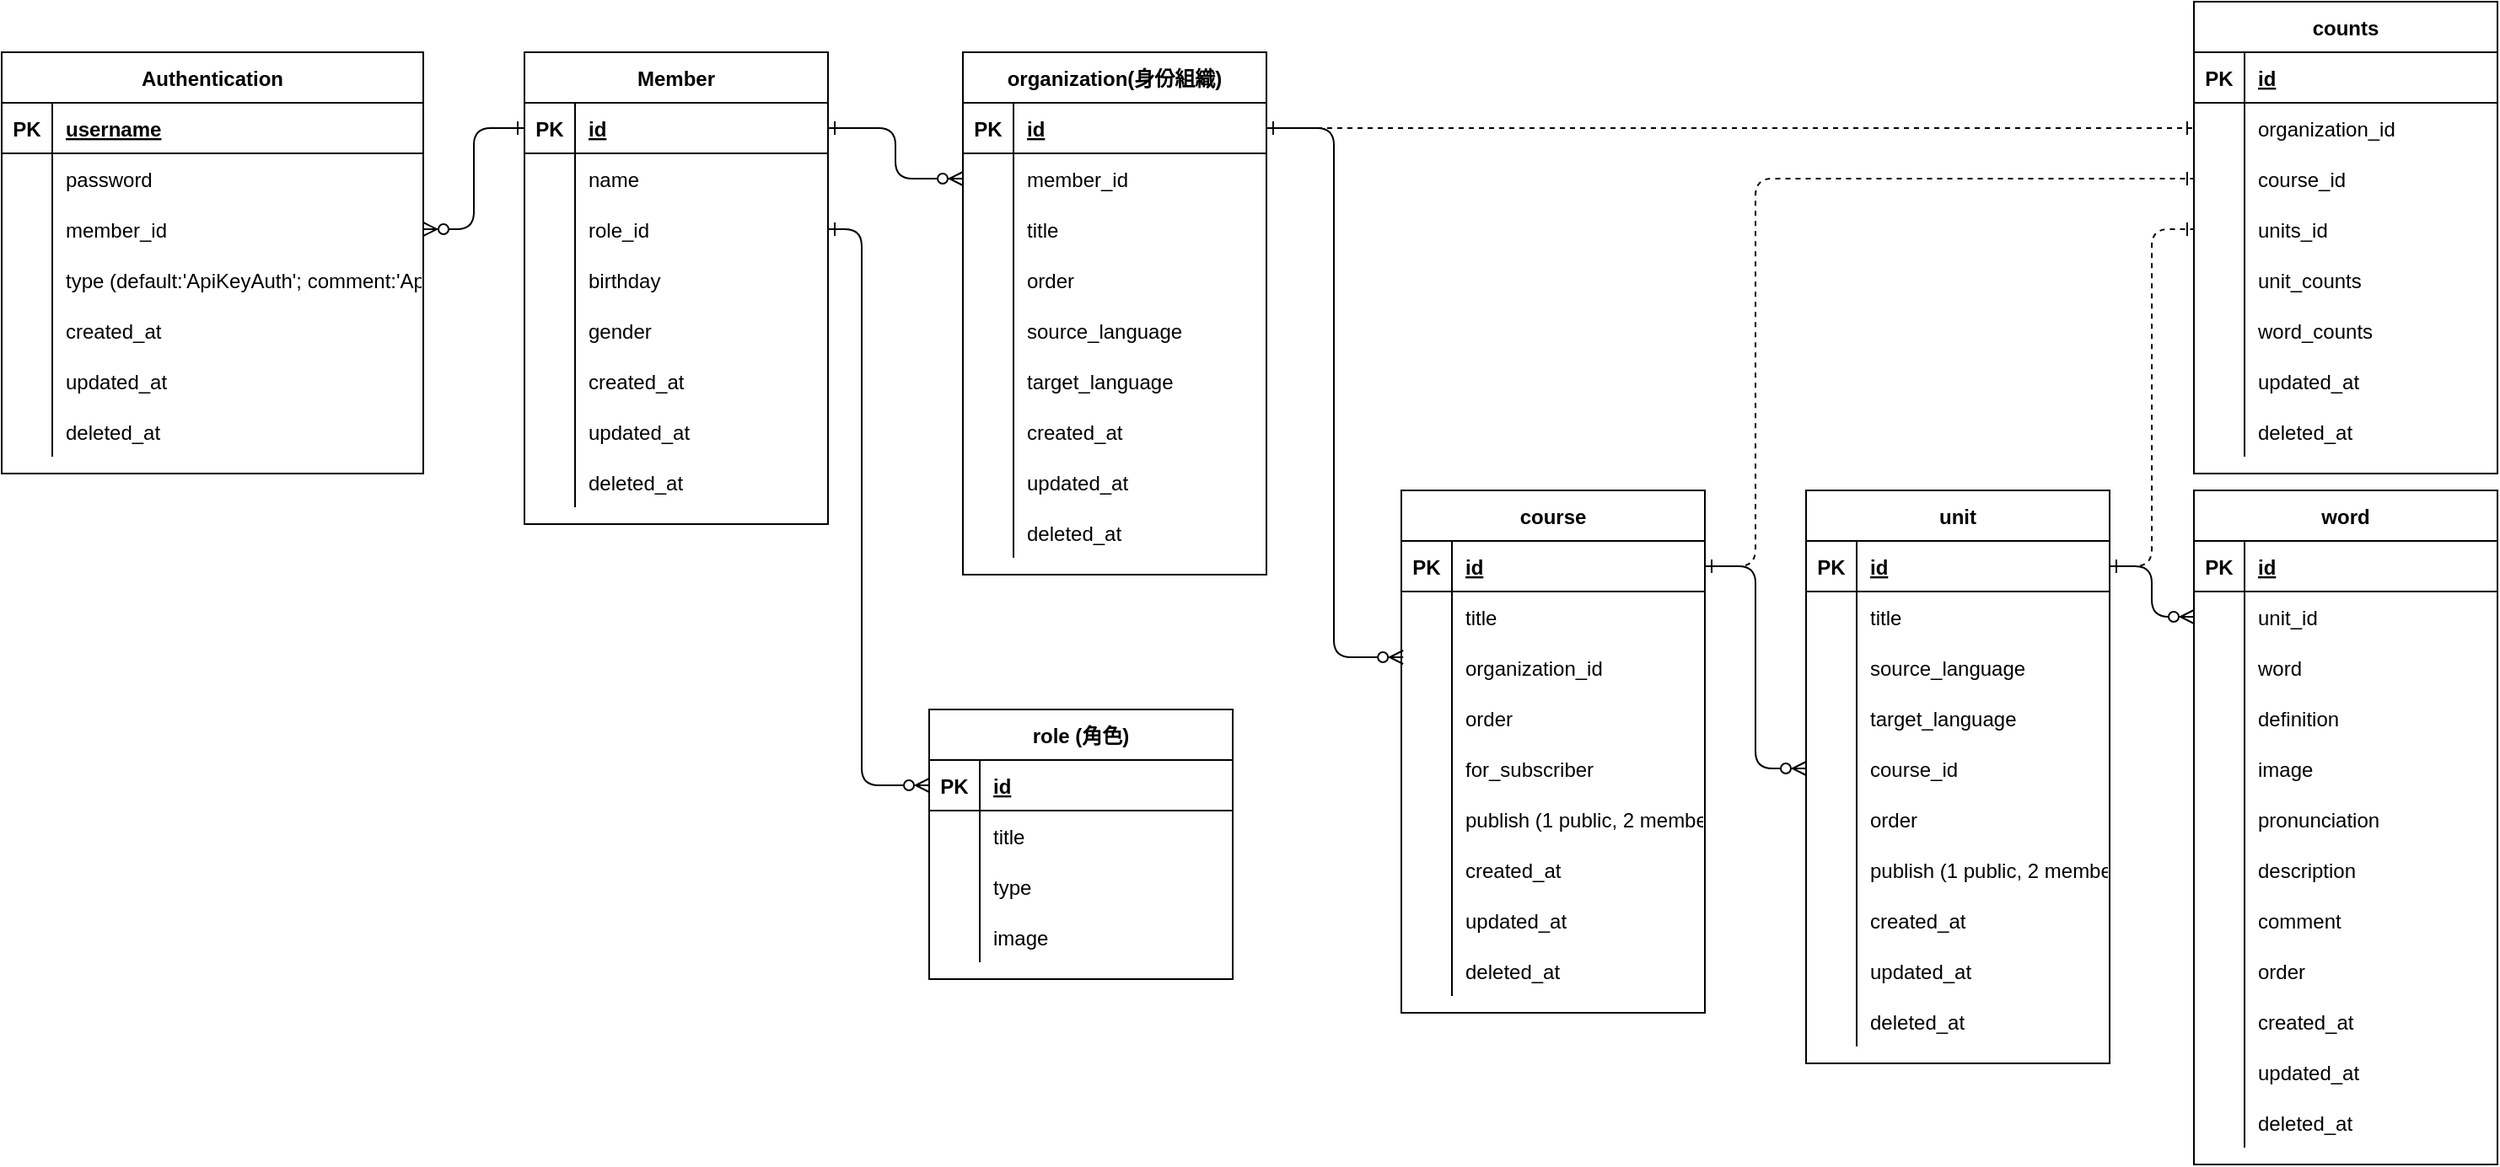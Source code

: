<mxfile version="14.6.13" type="device"><diagram id="R2lEEEUBdFMjLlhIrx00" name="Page-1"><mxGraphModel dx="792" dy="572" grid="1" gridSize="10" guides="1" tooltips="1" connect="1" arrows="1" fold="1" page="1" pageScale="1" pageWidth="850" pageHeight="1100" math="0" shadow="0" extFonts="Permanent Marker^https://fonts.googleapis.com/css?family=Permanent+Marker"><root><mxCell id="0"/><mxCell id="1" parent="0"/><mxCell id="C-vyLk0tnHw3VtMMgP7b-1" value="" style="edgeStyle=entityRelationEdgeStyle;endArrow=ERzeroToMany;startArrow=ERone;endFill=1;startFill=0;entryX=1;entryY=0.5;entryDx=0;entryDy=0;exitX=0;exitY=0.5;exitDx=0;exitDy=0;" parent="1" source="xzGnBg25GaX2GaYVYBUX-44" target="xzGnBg25GaX2GaYVYBUX-37" edge="1"><mxGeometry width="100" height="100" relative="1" as="geometry"><mxPoint x="400" y="150" as="sourcePoint"/><mxPoint x="440" y="620" as="targetPoint"/></mxGeometry></mxCell><mxCell id="C-vyLk0tnHw3VtMMgP7b-2" value="Authentication" style="shape=table;startSize=30;container=1;collapsible=1;childLayout=tableLayout;fixedRows=1;rowLines=0;fontStyle=1;align=center;resizeLast=1;" parent="1" vertex="1"><mxGeometry x="30" y="40" width="250" height="250" as="geometry"/></mxCell><mxCell id="C-vyLk0tnHw3VtMMgP7b-3" value="" style="shape=partialRectangle;collapsible=0;dropTarget=0;pointerEvents=0;fillColor=none;points=[[0,0.5],[1,0.5]];portConstraint=eastwest;top=0;left=0;right=0;bottom=1;" parent="C-vyLk0tnHw3VtMMgP7b-2" vertex="1"><mxGeometry y="30" width="250" height="30" as="geometry"/></mxCell><mxCell id="C-vyLk0tnHw3VtMMgP7b-4" value="PK" style="shape=partialRectangle;overflow=hidden;connectable=0;fillColor=none;top=0;left=0;bottom=0;right=0;fontStyle=1;" parent="C-vyLk0tnHw3VtMMgP7b-3" vertex="1"><mxGeometry width="30" height="30" as="geometry"/></mxCell><mxCell id="C-vyLk0tnHw3VtMMgP7b-5" value="username" style="shape=partialRectangle;overflow=hidden;connectable=0;fillColor=none;top=0;left=0;bottom=0;right=0;align=left;spacingLeft=6;fontStyle=5;" parent="C-vyLk0tnHw3VtMMgP7b-3" vertex="1"><mxGeometry x="30" width="220" height="30" as="geometry"/></mxCell><mxCell id="C-vyLk0tnHw3VtMMgP7b-6" value="" style="shape=partialRectangle;collapsible=0;dropTarget=0;pointerEvents=0;fillColor=none;points=[[0,0.5],[1,0.5]];portConstraint=eastwest;top=0;left=0;right=0;bottom=0;" parent="C-vyLk0tnHw3VtMMgP7b-2" vertex="1"><mxGeometry y="60" width="250" height="30" as="geometry"/></mxCell><mxCell id="C-vyLk0tnHw3VtMMgP7b-7" value="" style="shape=partialRectangle;overflow=hidden;connectable=0;fillColor=none;top=0;left=0;bottom=0;right=0;" parent="C-vyLk0tnHw3VtMMgP7b-6" vertex="1"><mxGeometry width="30" height="30" as="geometry"/></mxCell><mxCell id="C-vyLk0tnHw3VtMMgP7b-8" value="password" style="shape=partialRectangle;overflow=hidden;connectable=0;fillColor=none;top=0;left=0;bottom=0;right=0;align=left;spacingLeft=6;" parent="C-vyLk0tnHw3VtMMgP7b-6" vertex="1"><mxGeometry x="30" width="220" height="30" as="geometry"/></mxCell><mxCell id="xzGnBg25GaX2GaYVYBUX-37" value="" style="shape=partialRectangle;collapsible=0;dropTarget=0;pointerEvents=0;fillColor=none;points=[[0,0.5],[1,0.5]];portConstraint=eastwest;top=0;left=0;right=0;bottom=0;" vertex="1" parent="C-vyLk0tnHw3VtMMgP7b-2"><mxGeometry y="90" width="250" height="30" as="geometry"/></mxCell><mxCell id="xzGnBg25GaX2GaYVYBUX-38" value="" style="shape=partialRectangle;overflow=hidden;connectable=0;fillColor=none;top=0;left=0;bottom=0;right=0;" vertex="1" parent="xzGnBg25GaX2GaYVYBUX-37"><mxGeometry width="30" height="30" as="geometry"/></mxCell><mxCell id="xzGnBg25GaX2GaYVYBUX-39" value="member_id" style="shape=partialRectangle;overflow=hidden;connectable=0;fillColor=none;top=0;left=0;bottom=0;right=0;align=left;spacingLeft=6;" vertex="1" parent="xzGnBg25GaX2GaYVYBUX-37"><mxGeometry x="30" width="220" height="30" as="geometry"/></mxCell><mxCell id="xzGnBg25GaX2GaYVYBUX-34" value="" style="shape=partialRectangle;collapsible=0;dropTarget=0;pointerEvents=0;fillColor=none;points=[[0,0.5],[1,0.5]];portConstraint=eastwest;top=0;left=0;right=0;bottom=0;" vertex="1" parent="C-vyLk0tnHw3VtMMgP7b-2"><mxGeometry y="120" width="250" height="30" as="geometry"/></mxCell><mxCell id="xzGnBg25GaX2GaYVYBUX-35" value="" style="shape=partialRectangle;overflow=hidden;connectable=0;fillColor=none;top=0;left=0;bottom=0;right=0;" vertex="1" parent="xzGnBg25GaX2GaYVYBUX-34"><mxGeometry width="30" height="30" as="geometry"/></mxCell><mxCell id="xzGnBg25GaX2GaYVYBUX-36" value="type (default:'ApiKeyAuth'; comment:'ApikeyAuth, AppleId, GoogleId..'&quot;)" style="shape=partialRectangle;overflow=hidden;connectable=0;fillColor=none;top=0;left=0;bottom=0;right=0;align=left;spacingLeft=6;" vertex="1" parent="xzGnBg25GaX2GaYVYBUX-34"><mxGeometry x="30" width="220" height="30" as="geometry"/></mxCell><mxCell id="xzGnBg25GaX2GaYVYBUX-31" value="" style="shape=partialRectangle;collapsible=0;dropTarget=0;pointerEvents=0;fillColor=none;points=[[0,0.5],[1,0.5]];portConstraint=eastwest;top=0;left=0;right=0;bottom=0;" vertex="1" parent="C-vyLk0tnHw3VtMMgP7b-2"><mxGeometry y="150" width="250" height="30" as="geometry"/></mxCell><mxCell id="xzGnBg25GaX2GaYVYBUX-32" value="" style="shape=partialRectangle;overflow=hidden;connectable=0;fillColor=none;top=0;left=0;bottom=0;right=0;" vertex="1" parent="xzGnBg25GaX2GaYVYBUX-31"><mxGeometry width="30" height="30" as="geometry"/></mxCell><mxCell id="xzGnBg25GaX2GaYVYBUX-33" value="created_at" style="shape=partialRectangle;overflow=hidden;connectable=0;fillColor=none;top=0;left=0;bottom=0;right=0;align=left;spacingLeft=6;" vertex="1" parent="xzGnBg25GaX2GaYVYBUX-31"><mxGeometry x="30" width="220" height="30" as="geometry"/></mxCell><mxCell id="xzGnBg25GaX2GaYVYBUX-40" value="" style="shape=partialRectangle;collapsible=0;dropTarget=0;pointerEvents=0;fillColor=none;points=[[0,0.5],[1,0.5]];portConstraint=eastwest;top=0;left=0;right=0;bottom=0;" vertex="1" parent="C-vyLk0tnHw3VtMMgP7b-2"><mxGeometry y="180" width="250" height="30" as="geometry"/></mxCell><mxCell id="xzGnBg25GaX2GaYVYBUX-41" value="" style="shape=partialRectangle;overflow=hidden;connectable=0;fillColor=none;top=0;left=0;bottom=0;right=0;" vertex="1" parent="xzGnBg25GaX2GaYVYBUX-40"><mxGeometry width="30" height="30" as="geometry"/></mxCell><mxCell id="xzGnBg25GaX2GaYVYBUX-42" value="updated_at" style="shape=partialRectangle;overflow=hidden;connectable=0;fillColor=none;top=0;left=0;bottom=0;right=0;align=left;spacingLeft=6;" vertex="1" parent="xzGnBg25GaX2GaYVYBUX-40"><mxGeometry x="30" width="220" height="30" as="geometry"/></mxCell><mxCell id="C-vyLk0tnHw3VtMMgP7b-9" value="" style="shape=partialRectangle;collapsible=0;dropTarget=0;pointerEvents=0;fillColor=none;points=[[0,0.5],[1,0.5]];portConstraint=eastwest;top=0;left=0;right=0;bottom=0;" parent="C-vyLk0tnHw3VtMMgP7b-2" vertex="1"><mxGeometry y="210" width="250" height="30" as="geometry"/></mxCell><mxCell id="C-vyLk0tnHw3VtMMgP7b-10" value="" style="shape=partialRectangle;overflow=hidden;connectable=0;fillColor=none;top=0;left=0;bottom=0;right=0;" parent="C-vyLk0tnHw3VtMMgP7b-9" vertex="1"><mxGeometry width="30" height="30" as="geometry"/></mxCell><mxCell id="C-vyLk0tnHw3VtMMgP7b-11" value="deleted_at" style="shape=partialRectangle;overflow=hidden;connectable=0;fillColor=none;top=0;left=0;bottom=0;right=0;align=left;spacingLeft=6;" parent="C-vyLk0tnHw3VtMMgP7b-9" vertex="1"><mxGeometry x="30" width="220" height="30" as="geometry"/></mxCell><mxCell id="xzGnBg25GaX2GaYVYBUX-43" value="Member" style="shape=table;startSize=30;container=1;collapsible=1;childLayout=tableLayout;fixedRows=1;rowLines=0;fontStyle=1;align=center;resizeLast=1;" vertex="1" parent="1"><mxGeometry x="340" y="40" width="180" height="280" as="geometry"/></mxCell><mxCell id="xzGnBg25GaX2GaYVYBUX-44" value="" style="shape=partialRectangle;collapsible=0;dropTarget=0;pointerEvents=0;fillColor=none;top=0;left=0;bottom=1;right=0;points=[[0,0.5],[1,0.5]];portConstraint=eastwest;" vertex="1" parent="xzGnBg25GaX2GaYVYBUX-43"><mxGeometry y="30" width="180" height="30" as="geometry"/></mxCell><mxCell id="xzGnBg25GaX2GaYVYBUX-45" value="PK" style="shape=partialRectangle;connectable=0;fillColor=none;top=0;left=0;bottom=0;right=0;fontStyle=1;overflow=hidden;" vertex="1" parent="xzGnBg25GaX2GaYVYBUX-44"><mxGeometry width="30" height="30" as="geometry"/></mxCell><mxCell id="xzGnBg25GaX2GaYVYBUX-46" value="id" style="shape=partialRectangle;connectable=0;fillColor=none;top=0;left=0;bottom=0;right=0;align=left;spacingLeft=6;fontStyle=5;overflow=hidden;" vertex="1" parent="xzGnBg25GaX2GaYVYBUX-44"><mxGeometry x="30" width="150" height="30" as="geometry"/></mxCell><mxCell id="xzGnBg25GaX2GaYVYBUX-47" value="" style="shape=partialRectangle;collapsible=0;dropTarget=0;pointerEvents=0;fillColor=none;top=0;left=0;bottom=0;right=0;points=[[0,0.5],[1,0.5]];portConstraint=eastwest;" vertex="1" parent="xzGnBg25GaX2GaYVYBUX-43"><mxGeometry y="60" width="180" height="30" as="geometry"/></mxCell><mxCell id="xzGnBg25GaX2GaYVYBUX-48" value="" style="shape=partialRectangle;connectable=0;fillColor=none;top=0;left=0;bottom=0;right=0;editable=1;overflow=hidden;" vertex="1" parent="xzGnBg25GaX2GaYVYBUX-47"><mxGeometry width="30" height="30" as="geometry"/></mxCell><mxCell id="xzGnBg25GaX2GaYVYBUX-49" value="name" style="shape=partialRectangle;connectable=0;fillColor=none;top=0;left=0;bottom=0;right=0;align=left;spacingLeft=6;overflow=hidden;" vertex="1" parent="xzGnBg25GaX2GaYVYBUX-47"><mxGeometry x="30" width="150" height="30" as="geometry"/></mxCell><mxCell id="xzGnBg25GaX2GaYVYBUX-265" value="" style="shape=partialRectangle;collapsible=0;dropTarget=0;pointerEvents=0;fillColor=none;top=0;left=0;bottom=0;right=0;points=[[0,0.5],[1,0.5]];portConstraint=eastwest;" vertex="1" parent="xzGnBg25GaX2GaYVYBUX-43"><mxGeometry y="90" width="180" height="30" as="geometry"/></mxCell><mxCell id="xzGnBg25GaX2GaYVYBUX-266" value="" style="shape=partialRectangle;connectable=0;fillColor=none;top=0;left=0;bottom=0;right=0;editable=1;overflow=hidden;" vertex="1" parent="xzGnBg25GaX2GaYVYBUX-265"><mxGeometry width="30" height="30" as="geometry"/></mxCell><mxCell id="xzGnBg25GaX2GaYVYBUX-267" value="role_id" style="shape=partialRectangle;connectable=0;fillColor=none;top=0;left=0;bottom=0;right=0;align=left;spacingLeft=6;overflow=hidden;" vertex="1" parent="xzGnBg25GaX2GaYVYBUX-265"><mxGeometry x="30" width="150" height="30" as="geometry"/></mxCell><mxCell id="xzGnBg25GaX2GaYVYBUX-50" value="" style="shape=partialRectangle;collapsible=0;dropTarget=0;pointerEvents=0;fillColor=none;top=0;left=0;bottom=0;right=0;points=[[0,0.5],[1,0.5]];portConstraint=eastwest;" vertex="1" parent="xzGnBg25GaX2GaYVYBUX-43"><mxGeometry y="120" width="180" height="30" as="geometry"/></mxCell><mxCell id="xzGnBg25GaX2GaYVYBUX-51" value="" style="shape=partialRectangle;connectable=0;fillColor=none;top=0;left=0;bottom=0;right=0;editable=1;overflow=hidden;" vertex="1" parent="xzGnBg25GaX2GaYVYBUX-50"><mxGeometry width="30" height="30" as="geometry"/></mxCell><mxCell id="xzGnBg25GaX2GaYVYBUX-52" value="birthday" style="shape=partialRectangle;connectable=0;fillColor=none;top=0;left=0;bottom=0;right=0;align=left;spacingLeft=6;overflow=hidden;" vertex="1" parent="xzGnBg25GaX2GaYVYBUX-50"><mxGeometry x="30" width="150" height="30" as="geometry"/></mxCell><mxCell id="xzGnBg25GaX2GaYVYBUX-68" value="" style="shape=partialRectangle;collapsible=0;dropTarget=0;pointerEvents=0;fillColor=none;top=0;left=0;bottom=0;right=0;points=[[0,0.5],[1,0.5]];portConstraint=eastwest;" vertex="1" parent="xzGnBg25GaX2GaYVYBUX-43"><mxGeometry y="150" width="180" height="30" as="geometry"/></mxCell><mxCell id="xzGnBg25GaX2GaYVYBUX-69" value="" style="shape=partialRectangle;connectable=0;fillColor=none;top=0;left=0;bottom=0;right=0;editable=1;overflow=hidden;" vertex="1" parent="xzGnBg25GaX2GaYVYBUX-68"><mxGeometry width="30" height="30" as="geometry"/></mxCell><mxCell id="xzGnBg25GaX2GaYVYBUX-70" value="gender" style="shape=partialRectangle;connectable=0;fillColor=none;top=0;left=0;bottom=0;right=0;align=left;spacingLeft=6;overflow=hidden;" vertex="1" parent="xzGnBg25GaX2GaYVYBUX-68"><mxGeometry x="30" width="150" height="30" as="geometry"/></mxCell><mxCell id="xzGnBg25GaX2GaYVYBUX-65" value="" style="shape=partialRectangle;collapsible=0;dropTarget=0;pointerEvents=0;fillColor=none;top=0;left=0;bottom=0;right=0;points=[[0,0.5],[1,0.5]];portConstraint=eastwest;" vertex="1" parent="xzGnBg25GaX2GaYVYBUX-43"><mxGeometry y="180" width="180" height="30" as="geometry"/></mxCell><mxCell id="xzGnBg25GaX2GaYVYBUX-66" value="" style="shape=partialRectangle;connectable=0;fillColor=none;top=0;left=0;bottom=0;right=0;editable=1;overflow=hidden;" vertex="1" parent="xzGnBg25GaX2GaYVYBUX-65"><mxGeometry width="30" height="30" as="geometry"/></mxCell><mxCell id="xzGnBg25GaX2GaYVYBUX-67" value="created_at" style="shape=partialRectangle;connectable=0;fillColor=none;top=0;left=0;bottom=0;right=0;align=left;spacingLeft=6;overflow=hidden;" vertex="1" parent="xzGnBg25GaX2GaYVYBUX-65"><mxGeometry x="30" width="150" height="30" as="geometry"/></mxCell><mxCell id="xzGnBg25GaX2GaYVYBUX-62" value="" style="shape=partialRectangle;collapsible=0;dropTarget=0;pointerEvents=0;fillColor=none;top=0;left=0;bottom=0;right=0;points=[[0,0.5],[1,0.5]];portConstraint=eastwest;" vertex="1" parent="xzGnBg25GaX2GaYVYBUX-43"><mxGeometry y="210" width="180" height="30" as="geometry"/></mxCell><mxCell id="xzGnBg25GaX2GaYVYBUX-63" value="" style="shape=partialRectangle;connectable=0;fillColor=none;top=0;left=0;bottom=0;right=0;editable=1;overflow=hidden;" vertex="1" parent="xzGnBg25GaX2GaYVYBUX-62"><mxGeometry width="30" height="30" as="geometry"/></mxCell><mxCell id="xzGnBg25GaX2GaYVYBUX-64" value="updated_at" style="shape=partialRectangle;connectable=0;fillColor=none;top=0;left=0;bottom=0;right=0;align=left;spacingLeft=6;overflow=hidden;" vertex="1" parent="xzGnBg25GaX2GaYVYBUX-62"><mxGeometry x="30" width="150" height="30" as="geometry"/></mxCell><mxCell id="xzGnBg25GaX2GaYVYBUX-59" value="" style="shape=partialRectangle;collapsible=0;dropTarget=0;pointerEvents=0;fillColor=none;top=0;left=0;bottom=0;right=0;points=[[0,0.5],[1,0.5]];portConstraint=eastwest;" vertex="1" parent="xzGnBg25GaX2GaYVYBUX-43"><mxGeometry y="240" width="180" height="30" as="geometry"/></mxCell><mxCell id="xzGnBg25GaX2GaYVYBUX-60" value="" style="shape=partialRectangle;connectable=0;fillColor=none;top=0;left=0;bottom=0;right=0;editable=1;overflow=hidden;" vertex="1" parent="xzGnBg25GaX2GaYVYBUX-59"><mxGeometry width="30" height="30" as="geometry"/></mxCell><mxCell id="xzGnBg25GaX2GaYVYBUX-61" value="deleted_at" style="shape=partialRectangle;connectable=0;fillColor=none;top=0;left=0;bottom=0;right=0;align=left;spacingLeft=6;overflow=hidden;" vertex="1" parent="xzGnBg25GaX2GaYVYBUX-59"><mxGeometry x="30" width="150" height="30" as="geometry"/></mxCell><mxCell id="xzGnBg25GaX2GaYVYBUX-71" value="organization(身份組織)" style="shape=table;startSize=30;container=1;collapsible=1;childLayout=tableLayout;fixedRows=1;rowLines=0;fontStyle=1;align=center;resizeLast=1;" vertex="1" parent="1"><mxGeometry x="600" y="40" width="180" height="310" as="geometry"/></mxCell><mxCell id="xzGnBg25GaX2GaYVYBUX-72" value="" style="shape=partialRectangle;collapsible=0;dropTarget=0;pointerEvents=0;fillColor=none;top=0;left=0;bottom=1;right=0;points=[[0,0.5],[1,0.5]];portConstraint=eastwest;" vertex="1" parent="xzGnBg25GaX2GaYVYBUX-71"><mxGeometry y="30" width="180" height="30" as="geometry"/></mxCell><mxCell id="xzGnBg25GaX2GaYVYBUX-73" value="PK" style="shape=partialRectangle;connectable=0;fillColor=none;top=0;left=0;bottom=0;right=0;fontStyle=1;overflow=hidden;" vertex="1" parent="xzGnBg25GaX2GaYVYBUX-72"><mxGeometry width="30" height="30" as="geometry"/></mxCell><mxCell id="xzGnBg25GaX2GaYVYBUX-74" value="id" style="shape=partialRectangle;connectable=0;fillColor=none;top=0;left=0;bottom=0;right=0;align=left;spacingLeft=6;fontStyle=5;overflow=hidden;" vertex="1" parent="xzGnBg25GaX2GaYVYBUX-72"><mxGeometry x="30" width="150" height="30" as="geometry"/></mxCell><mxCell id="xzGnBg25GaX2GaYVYBUX-230" value="" style="shape=partialRectangle;collapsible=0;dropTarget=0;pointerEvents=0;fillColor=none;top=0;left=0;bottom=0;right=0;points=[[0,0.5],[1,0.5]];portConstraint=eastwest;" vertex="1" parent="xzGnBg25GaX2GaYVYBUX-71"><mxGeometry y="60" width="180" height="30" as="geometry"/></mxCell><mxCell id="xzGnBg25GaX2GaYVYBUX-231" value="" style="shape=partialRectangle;connectable=0;fillColor=none;top=0;left=0;bottom=0;right=0;editable=1;overflow=hidden;" vertex="1" parent="xzGnBg25GaX2GaYVYBUX-230"><mxGeometry width="30" height="30" as="geometry"/></mxCell><mxCell id="xzGnBg25GaX2GaYVYBUX-232" value="member_id" style="shape=partialRectangle;connectable=0;fillColor=none;top=0;left=0;bottom=0;right=0;align=left;spacingLeft=6;overflow=hidden;" vertex="1" parent="xzGnBg25GaX2GaYVYBUX-230"><mxGeometry x="30" width="150" height="30" as="geometry"/></mxCell><mxCell id="xzGnBg25GaX2GaYVYBUX-75" value="" style="shape=partialRectangle;collapsible=0;dropTarget=0;pointerEvents=0;fillColor=none;top=0;left=0;bottom=0;right=0;points=[[0,0.5],[1,0.5]];portConstraint=eastwest;" vertex="1" parent="xzGnBg25GaX2GaYVYBUX-71"><mxGeometry y="90" width="180" height="30" as="geometry"/></mxCell><mxCell id="xzGnBg25GaX2GaYVYBUX-76" value="" style="shape=partialRectangle;connectable=0;fillColor=none;top=0;left=0;bottom=0;right=0;editable=1;overflow=hidden;" vertex="1" parent="xzGnBg25GaX2GaYVYBUX-75"><mxGeometry width="30" height="30" as="geometry"/></mxCell><mxCell id="xzGnBg25GaX2GaYVYBUX-77" value="title" style="shape=partialRectangle;connectable=0;fillColor=none;top=0;left=0;bottom=0;right=0;align=left;spacingLeft=6;overflow=hidden;" vertex="1" parent="xzGnBg25GaX2GaYVYBUX-75"><mxGeometry x="30" width="150" height="30" as="geometry"/></mxCell><mxCell id="xzGnBg25GaX2GaYVYBUX-78" value="" style="shape=partialRectangle;collapsible=0;dropTarget=0;pointerEvents=0;fillColor=none;top=0;left=0;bottom=0;right=0;points=[[0,0.5],[1,0.5]];portConstraint=eastwest;" vertex="1" parent="xzGnBg25GaX2GaYVYBUX-71"><mxGeometry y="120" width="180" height="30" as="geometry"/></mxCell><mxCell id="xzGnBg25GaX2GaYVYBUX-79" value="" style="shape=partialRectangle;connectable=0;fillColor=none;top=0;left=0;bottom=0;right=0;editable=1;overflow=hidden;" vertex="1" parent="xzGnBg25GaX2GaYVYBUX-78"><mxGeometry width="30" height="30" as="geometry"/></mxCell><mxCell id="xzGnBg25GaX2GaYVYBUX-80" value="order" style="shape=partialRectangle;connectable=0;fillColor=none;top=0;left=0;bottom=0;right=0;align=left;spacingLeft=6;overflow=hidden;" vertex="1" parent="xzGnBg25GaX2GaYVYBUX-78"><mxGeometry x="30" width="150" height="30" as="geometry"/></mxCell><mxCell id="xzGnBg25GaX2GaYVYBUX-259" value="" style="shape=partialRectangle;collapsible=0;dropTarget=0;pointerEvents=0;fillColor=none;top=0;left=0;bottom=0;right=0;points=[[0,0.5],[1,0.5]];portConstraint=eastwest;" vertex="1" parent="xzGnBg25GaX2GaYVYBUX-71"><mxGeometry y="150" width="180" height="30" as="geometry"/></mxCell><mxCell id="xzGnBg25GaX2GaYVYBUX-260" value="" style="shape=partialRectangle;connectable=0;fillColor=none;top=0;left=0;bottom=0;right=0;editable=1;overflow=hidden;" vertex="1" parent="xzGnBg25GaX2GaYVYBUX-259"><mxGeometry width="30" height="30" as="geometry"/></mxCell><mxCell id="xzGnBg25GaX2GaYVYBUX-261" value="source_language" style="shape=partialRectangle;connectable=0;fillColor=none;top=0;left=0;bottom=0;right=0;align=left;spacingLeft=6;overflow=hidden;" vertex="1" parent="xzGnBg25GaX2GaYVYBUX-259"><mxGeometry x="30" width="150" height="30" as="geometry"/></mxCell><mxCell id="xzGnBg25GaX2GaYVYBUX-262" value="" style="shape=partialRectangle;collapsible=0;dropTarget=0;pointerEvents=0;fillColor=none;top=0;left=0;bottom=0;right=0;points=[[0,0.5],[1,0.5]];portConstraint=eastwest;" vertex="1" parent="xzGnBg25GaX2GaYVYBUX-71"><mxGeometry y="180" width="180" height="30" as="geometry"/></mxCell><mxCell id="xzGnBg25GaX2GaYVYBUX-263" value="" style="shape=partialRectangle;connectable=0;fillColor=none;top=0;left=0;bottom=0;right=0;editable=1;overflow=hidden;" vertex="1" parent="xzGnBg25GaX2GaYVYBUX-262"><mxGeometry width="30" height="30" as="geometry"/></mxCell><mxCell id="xzGnBg25GaX2GaYVYBUX-264" value="target_language" style="shape=partialRectangle;connectable=0;fillColor=none;top=0;left=0;bottom=0;right=0;align=left;spacingLeft=6;overflow=hidden;" vertex="1" parent="xzGnBg25GaX2GaYVYBUX-262"><mxGeometry x="30" width="150" height="30" as="geometry"/></mxCell><mxCell id="xzGnBg25GaX2GaYVYBUX-84" value="" style="shape=partialRectangle;collapsible=0;dropTarget=0;pointerEvents=0;fillColor=none;top=0;left=0;bottom=0;right=0;points=[[0,0.5],[1,0.5]];portConstraint=eastwest;" vertex="1" parent="xzGnBg25GaX2GaYVYBUX-71"><mxGeometry y="210" width="180" height="30" as="geometry"/></mxCell><mxCell id="xzGnBg25GaX2GaYVYBUX-85" value="" style="shape=partialRectangle;connectable=0;fillColor=none;top=0;left=0;bottom=0;right=0;editable=1;overflow=hidden;" vertex="1" parent="xzGnBg25GaX2GaYVYBUX-84"><mxGeometry width="30" height="30" as="geometry"/></mxCell><mxCell id="xzGnBg25GaX2GaYVYBUX-86" value="created_at" style="shape=partialRectangle;connectable=0;fillColor=none;top=0;left=0;bottom=0;right=0;align=left;spacingLeft=6;overflow=hidden;" vertex="1" parent="xzGnBg25GaX2GaYVYBUX-84"><mxGeometry x="30" width="150" height="30" as="geometry"/></mxCell><mxCell id="xzGnBg25GaX2GaYVYBUX-93" value="" style="shape=partialRectangle;collapsible=0;dropTarget=0;pointerEvents=0;fillColor=none;top=0;left=0;bottom=0;right=0;points=[[0,0.5],[1,0.5]];portConstraint=eastwest;" vertex="1" parent="xzGnBg25GaX2GaYVYBUX-71"><mxGeometry y="240" width="180" height="30" as="geometry"/></mxCell><mxCell id="xzGnBg25GaX2GaYVYBUX-94" value="" style="shape=partialRectangle;connectable=0;fillColor=none;top=0;left=0;bottom=0;right=0;editable=1;overflow=hidden;" vertex="1" parent="xzGnBg25GaX2GaYVYBUX-93"><mxGeometry width="30" height="30" as="geometry"/></mxCell><mxCell id="xzGnBg25GaX2GaYVYBUX-95" value="updated_at" style="shape=partialRectangle;connectable=0;fillColor=none;top=0;left=0;bottom=0;right=0;align=left;spacingLeft=6;overflow=hidden;" vertex="1" parent="xzGnBg25GaX2GaYVYBUX-93"><mxGeometry x="30" width="150" height="30" as="geometry"/></mxCell><mxCell id="xzGnBg25GaX2GaYVYBUX-81" value="" style="shape=partialRectangle;collapsible=0;dropTarget=0;pointerEvents=0;fillColor=none;top=0;left=0;bottom=0;right=0;points=[[0,0.5],[1,0.5]];portConstraint=eastwest;" vertex="1" parent="xzGnBg25GaX2GaYVYBUX-71"><mxGeometry y="270" width="180" height="30" as="geometry"/></mxCell><mxCell id="xzGnBg25GaX2GaYVYBUX-82" value="" style="shape=partialRectangle;connectable=0;fillColor=none;top=0;left=0;bottom=0;right=0;editable=1;overflow=hidden;" vertex="1" parent="xzGnBg25GaX2GaYVYBUX-81"><mxGeometry width="30" height="30" as="geometry"/></mxCell><mxCell id="xzGnBg25GaX2GaYVYBUX-83" value="deleted_at" style="shape=partialRectangle;connectable=0;fillColor=none;top=0;left=0;bottom=0;right=0;align=left;spacingLeft=6;overflow=hidden;" vertex="1" parent="xzGnBg25GaX2GaYVYBUX-81"><mxGeometry x="30" width="150" height="30" as="geometry"/></mxCell><mxCell id="xzGnBg25GaX2GaYVYBUX-96" value="course" style="shape=table;startSize=30;container=1;collapsible=1;childLayout=tableLayout;fixedRows=1;rowLines=0;fontStyle=1;align=center;resizeLast=1;" vertex="1" parent="1"><mxGeometry x="860" y="300" width="180" height="310" as="geometry"/></mxCell><mxCell id="xzGnBg25GaX2GaYVYBUX-97" value="" style="shape=partialRectangle;collapsible=0;dropTarget=0;pointerEvents=0;fillColor=none;top=0;left=0;bottom=1;right=0;points=[[0,0.5],[1,0.5]];portConstraint=eastwest;" vertex="1" parent="xzGnBg25GaX2GaYVYBUX-96"><mxGeometry y="30" width="180" height="30" as="geometry"/></mxCell><mxCell id="xzGnBg25GaX2GaYVYBUX-98" value="PK" style="shape=partialRectangle;connectable=0;fillColor=none;top=0;left=0;bottom=0;right=0;fontStyle=1;overflow=hidden;" vertex="1" parent="xzGnBg25GaX2GaYVYBUX-97"><mxGeometry width="30" height="30" as="geometry"/></mxCell><mxCell id="xzGnBg25GaX2GaYVYBUX-99" value="id" style="shape=partialRectangle;connectable=0;fillColor=none;top=0;left=0;bottom=0;right=0;align=left;spacingLeft=6;fontStyle=5;overflow=hidden;" vertex="1" parent="xzGnBg25GaX2GaYVYBUX-97"><mxGeometry x="30" width="150" height="30" as="geometry"/></mxCell><mxCell id="xzGnBg25GaX2GaYVYBUX-100" value="" style="shape=partialRectangle;collapsible=0;dropTarget=0;pointerEvents=0;fillColor=none;top=0;left=0;bottom=0;right=0;points=[[0,0.5],[1,0.5]];portConstraint=eastwest;" vertex="1" parent="xzGnBg25GaX2GaYVYBUX-96"><mxGeometry y="60" width="180" height="30" as="geometry"/></mxCell><mxCell id="xzGnBg25GaX2GaYVYBUX-101" value="" style="shape=partialRectangle;connectable=0;fillColor=none;top=0;left=0;bottom=0;right=0;editable=1;overflow=hidden;" vertex="1" parent="xzGnBg25GaX2GaYVYBUX-100"><mxGeometry width="30" height="30" as="geometry"/></mxCell><mxCell id="xzGnBg25GaX2GaYVYBUX-102" value="title" style="shape=partialRectangle;connectable=0;fillColor=none;top=0;left=0;bottom=0;right=0;align=left;spacingLeft=6;overflow=hidden;" vertex="1" parent="xzGnBg25GaX2GaYVYBUX-100"><mxGeometry x="30" width="150" height="30" as="geometry"/></mxCell><mxCell id="xzGnBg25GaX2GaYVYBUX-121" value="" style="shape=partialRectangle;collapsible=0;dropTarget=0;pointerEvents=0;fillColor=none;top=0;left=0;bottom=0;right=0;points=[[0,0.5],[1,0.5]];portConstraint=eastwest;" vertex="1" parent="xzGnBg25GaX2GaYVYBUX-96"><mxGeometry y="90" width="180" height="30" as="geometry"/></mxCell><mxCell id="xzGnBg25GaX2GaYVYBUX-122" value="" style="shape=partialRectangle;connectable=0;fillColor=none;top=0;left=0;bottom=0;right=0;editable=1;overflow=hidden;" vertex="1" parent="xzGnBg25GaX2GaYVYBUX-121"><mxGeometry width="30" height="30" as="geometry"/></mxCell><mxCell id="xzGnBg25GaX2GaYVYBUX-123" value="organization_id" style="shape=partialRectangle;connectable=0;fillColor=none;top=0;left=0;bottom=0;right=0;align=left;spacingLeft=6;overflow=hidden;" vertex="1" parent="xzGnBg25GaX2GaYVYBUX-121"><mxGeometry x="30" width="150" height="30" as="geometry"/></mxCell><mxCell id="xzGnBg25GaX2GaYVYBUX-103" value="" style="shape=partialRectangle;collapsible=0;dropTarget=0;pointerEvents=0;fillColor=none;top=0;left=0;bottom=0;right=0;points=[[0,0.5],[1,0.5]];portConstraint=eastwest;" vertex="1" parent="xzGnBg25GaX2GaYVYBUX-96"><mxGeometry y="120" width="180" height="30" as="geometry"/></mxCell><mxCell id="xzGnBg25GaX2GaYVYBUX-104" value="" style="shape=partialRectangle;connectable=0;fillColor=none;top=0;left=0;bottom=0;right=0;editable=1;overflow=hidden;" vertex="1" parent="xzGnBg25GaX2GaYVYBUX-103"><mxGeometry width="30" height="30" as="geometry"/></mxCell><mxCell id="xzGnBg25GaX2GaYVYBUX-105" value="order" style="shape=partialRectangle;connectable=0;fillColor=none;top=0;left=0;bottom=0;right=0;align=left;spacingLeft=6;overflow=hidden;" vertex="1" parent="xzGnBg25GaX2GaYVYBUX-103"><mxGeometry x="30" width="150" height="30" as="geometry"/></mxCell><mxCell id="xzGnBg25GaX2GaYVYBUX-179" value="" style="shape=partialRectangle;collapsible=0;dropTarget=0;pointerEvents=0;fillColor=none;top=0;left=0;bottom=0;right=0;points=[[0,0.5],[1,0.5]];portConstraint=eastwest;" vertex="1" parent="xzGnBg25GaX2GaYVYBUX-96"><mxGeometry y="150" width="180" height="30" as="geometry"/></mxCell><mxCell id="xzGnBg25GaX2GaYVYBUX-180" value="" style="shape=partialRectangle;connectable=0;fillColor=none;top=0;left=0;bottom=0;right=0;editable=1;overflow=hidden;" vertex="1" parent="xzGnBg25GaX2GaYVYBUX-179"><mxGeometry width="30" height="30" as="geometry"/></mxCell><mxCell id="xzGnBg25GaX2GaYVYBUX-181" value="for_subscriber" style="shape=partialRectangle;connectable=0;fillColor=none;top=0;left=0;bottom=0;right=0;align=left;spacingLeft=6;overflow=hidden;" vertex="1" parent="xzGnBg25GaX2GaYVYBUX-179"><mxGeometry x="30" width="150" height="30" as="geometry"/></mxCell><mxCell id="xzGnBg25GaX2GaYVYBUX-182" value="" style="shape=partialRectangle;collapsible=0;dropTarget=0;pointerEvents=0;fillColor=none;top=0;left=0;bottom=0;right=0;points=[[0,0.5],[1,0.5]];portConstraint=eastwest;" vertex="1" parent="xzGnBg25GaX2GaYVYBUX-96"><mxGeometry y="180" width="180" height="30" as="geometry"/></mxCell><mxCell id="xzGnBg25GaX2GaYVYBUX-183" value="" style="shape=partialRectangle;connectable=0;fillColor=none;top=0;left=0;bottom=0;right=0;editable=1;overflow=hidden;" vertex="1" parent="xzGnBg25GaX2GaYVYBUX-182"><mxGeometry width="30" height="30" as="geometry"/></mxCell><mxCell id="xzGnBg25GaX2GaYVYBUX-184" value="publish (1 public, 2 member_public, 3 draft)" style="shape=partialRectangle;connectable=0;fillColor=none;top=0;left=0;bottom=0;right=0;align=left;spacingLeft=6;overflow=hidden;" vertex="1" parent="xzGnBg25GaX2GaYVYBUX-182"><mxGeometry x="30" width="150" height="30" as="geometry"/></mxCell><mxCell id="xzGnBg25GaX2GaYVYBUX-112" value="" style="shape=partialRectangle;collapsible=0;dropTarget=0;pointerEvents=0;fillColor=none;top=0;left=0;bottom=0;right=0;points=[[0,0.5],[1,0.5]];portConstraint=eastwest;" vertex="1" parent="xzGnBg25GaX2GaYVYBUX-96"><mxGeometry y="210" width="180" height="30" as="geometry"/></mxCell><mxCell id="xzGnBg25GaX2GaYVYBUX-113" value="" style="shape=partialRectangle;connectable=0;fillColor=none;top=0;left=0;bottom=0;right=0;editable=1;overflow=hidden;" vertex="1" parent="xzGnBg25GaX2GaYVYBUX-112"><mxGeometry width="30" height="30" as="geometry"/></mxCell><mxCell id="xzGnBg25GaX2GaYVYBUX-114" value="created_at" style="shape=partialRectangle;connectable=0;fillColor=none;top=0;left=0;bottom=0;right=0;align=left;spacingLeft=6;overflow=hidden;" vertex="1" parent="xzGnBg25GaX2GaYVYBUX-112"><mxGeometry x="30" width="150" height="30" as="geometry"/></mxCell><mxCell id="xzGnBg25GaX2GaYVYBUX-115" value="" style="shape=partialRectangle;collapsible=0;dropTarget=0;pointerEvents=0;fillColor=none;top=0;left=0;bottom=0;right=0;points=[[0,0.5],[1,0.5]];portConstraint=eastwest;" vertex="1" parent="xzGnBg25GaX2GaYVYBUX-96"><mxGeometry y="240" width="180" height="30" as="geometry"/></mxCell><mxCell id="xzGnBg25GaX2GaYVYBUX-116" value="" style="shape=partialRectangle;connectable=0;fillColor=none;top=0;left=0;bottom=0;right=0;editable=1;overflow=hidden;" vertex="1" parent="xzGnBg25GaX2GaYVYBUX-115"><mxGeometry width="30" height="30" as="geometry"/></mxCell><mxCell id="xzGnBg25GaX2GaYVYBUX-117" value="updated_at" style="shape=partialRectangle;connectable=0;fillColor=none;top=0;left=0;bottom=0;right=0;align=left;spacingLeft=6;overflow=hidden;" vertex="1" parent="xzGnBg25GaX2GaYVYBUX-115"><mxGeometry x="30" width="150" height="30" as="geometry"/></mxCell><mxCell id="xzGnBg25GaX2GaYVYBUX-118" value="" style="shape=partialRectangle;collapsible=0;dropTarget=0;pointerEvents=0;fillColor=none;top=0;left=0;bottom=0;right=0;points=[[0,0.5],[1,0.5]];portConstraint=eastwest;" vertex="1" parent="xzGnBg25GaX2GaYVYBUX-96"><mxGeometry y="270" width="180" height="30" as="geometry"/></mxCell><mxCell id="xzGnBg25GaX2GaYVYBUX-119" value="" style="shape=partialRectangle;connectable=0;fillColor=none;top=0;left=0;bottom=0;right=0;editable=1;overflow=hidden;" vertex="1" parent="xzGnBg25GaX2GaYVYBUX-118"><mxGeometry width="30" height="30" as="geometry"/></mxCell><mxCell id="xzGnBg25GaX2GaYVYBUX-120" value="deleted_at" style="shape=partialRectangle;connectable=0;fillColor=none;top=0;left=0;bottom=0;right=0;align=left;spacingLeft=6;overflow=hidden;" vertex="1" parent="xzGnBg25GaX2GaYVYBUX-118"><mxGeometry x="30" width="150" height="30" as="geometry"/></mxCell><mxCell id="xzGnBg25GaX2GaYVYBUX-124" style="edgeStyle=orthogonalEdgeStyle;rounded=1;orthogonalLoop=1;jettySize=auto;html=1;exitX=1;exitY=0.5;exitDx=0;exitDy=0;entryX=0.006;entryY=0.3;entryDx=0;entryDy=0;entryPerimeter=0;endArrow=ERzeroToMany;endFill=1;startArrow=ERone;startFill=0;" edge="1" parent="1" source="xzGnBg25GaX2GaYVYBUX-72" target="xzGnBg25GaX2GaYVYBUX-121"><mxGeometry relative="1" as="geometry"/></mxCell><mxCell id="xzGnBg25GaX2GaYVYBUX-125" value="unit" style="shape=table;startSize=30;container=1;collapsible=1;childLayout=tableLayout;fixedRows=1;rowLines=0;fontStyle=1;align=center;resizeLast=1;" vertex="1" parent="1"><mxGeometry x="1100" y="300" width="180" height="340" as="geometry"/></mxCell><mxCell id="xzGnBg25GaX2GaYVYBUX-126" value="" style="shape=partialRectangle;collapsible=0;dropTarget=0;pointerEvents=0;fillColor=none;top=0;left=0;bottom=1;right=0;points=[[0,0.5],[1,0.5]];portConstraint=eastwest;" vertex="1" parent="xzGnBg25GaX2GaYVYBUX-125"><mxGeometry y="30" width="180" height="30" as="geometry"/></mxCell><mxCell id="xzGnBg25GaX2GaYVYBUX-127" value="PK" style="shape=partialRectangle;connectable=0;fillColor=none;top=0;left=0;bottom=0;right=0;fontStyle=1;overflow=hidden;" vertex="1" parent="xzGnBg25GaX2GaYVYBUX-126"><mxGeometry width="30" height="30" as="geometry"/></mxCell><mxCell id="xzGnBg25GaX2GaYVYBUX-128" value="id" style="shape=partialRectangle;connectable=0;fillColor=none;top=0;left=0;bottom=0;right=0;align=left;spacingLeft=6;fontStyle=5;overflow=hidden;" vertex="1" parent="xzGnBg25GaX2GaYVYBUX-126"><mxGeometry x="30" width="150" height="30" as="geometry"/></mxCell><mxCell id="xzGnBg25GaX2GaYVYBUX-129" value="" style="shape=partialRectangle;collapsible=0;dropTarget=0;pointerEvents=0;fillColor=none;top=0;left=0;bottom=0;right=0;points=[[0,0.5],[1,0.5]];portConstraint=eastwest;" vertex="1" parent="xzGnBg25GaX2GaYVYBUX-125"><mxGeometry y="60" width="180" height="30" as="geometry"/></mxCell><mxCell id="xzGnBg25GaX2GaYVYBUX-130" value="" style="shape=partialRectangle;connectable=0;fillColor=none;top=0;left=0;bottom=0;right=0;editable=1;overflow=hidden;" vertex="1" parent="xzGnBg25GaX2GaYVYBUX-129"><mxGeometry width="30" height="30" as="geometry"/></mxCell><mxCell id="xzGnBg25GaX2GaYVYBUX-131" value="title" style="shape=partialRectangle;connectable=0;fillColor=none;top=0;left=0;bottom=0;right=0;align=left;spacingLeft=6;overflow=hidden;" vertex="1" parent="xzGnBg25GaX2GaYVYBUX-129"><mxGeometry x="30" width="150" height="30" as="geometry"/></mxCell><mxCell id="xzGnBg25GaX2GaYVYBUX-256" value="" style="shape=partialRectangle;collapsible=0;dropTarget=0;pointerEvents=0;fillColor=none;top=0;left=0;bottom=0;right=0;points=[[0,0.5],[1,0.5]];portConstraint=eastwest;" vertex="1" parent="xzGnBg25GaX2GaYVYBUX-125"><mxGeometry y="90" width="180" height="30" as="geometry"/></mxCell><mxCell id="xzGnBg25GaX2GaYVYBUX-257" value="" style="shape=partialRectangle;connectable=0;fillColor=none;top=0;left=0;bottom=0;right=0;editable=1;overflow=hidden;" vertex="1" parent="xzGnBg25GaX2GaYVYBUX-256"><mxGeometry width="30" height="30" as="geometry"/></mxCell><mxCell id="xzGnBg25GaX2GaYVYBUX-258" value="source_language" style="shape=partialRectangle;connectable=0;fillColor=none;top=0;left=0;bottom=0;right=0;align=left;spacingLeft=6;overflow=hidden;" vertex="1" parent="xzGnBg25GaX2GaYVYBUX-256"><mxGeometry x="30" width="150" height="30" as="geometry"/></mxCell><mxCell id="xzGnBg25GaX2GaYVYBUX-253" value="" style="shape=partialRectangle;collapsible=0;dropTarget=0;pointerEvents=0;fillColor=none;top=0;left=0;bottom=0;right=0;points=[[0,0.5],[1,0.5]];portConstraint=eastwest;" vertex="1" parent="xzGnBg25GaX2GaYVYBUX-125"><mxGeometry y="120" width="180" height="30" as="geometry"/></mxCell><mxCell id="xzGnBg25GaX2GaYVYBUX-254" value="" style="shape=partialRectangle;connectable=0;fillColor=none;top=0;left=0;bottom=0;right=0;editable=1;overflow=hidden;" vertex="1" parent="xzGnBg25GaX2GaYVYBUX-253"><mxGeometry width="30" height="30" as="geometry"/></mxCell><mxCell id="xzGnBg25GaX2GaYVYBUX-255" value="target_language" style="shape=partialRectangle;connectable=0;fillColor=none;top=0;left=0;bottom=0;right=0;align=left;spacingLeft=6;overflow=hidden;" vertex="1" parent="xzGnBg25GaX2GaYVYBUX-253"><mxGeometry x="30" width="150" height="30" as="geometry"/></mxCell><mxCell id="xzGnBg25GaX2GaYVYBUX-132" value="" style="shape=partialRectangle;collapsible=0;dropTarget=0;pointerEvents=0;fillColor=none;top=0;left=0;bottom=0;right=0;points=[[0,0.5],[1,0.5]];portConstraint=eastwest;" vertex="1" parent="xzGnBg25GaX2GaYVYBUX-125"><mxGeometry y="150" width="180" height="30" as="geometry"/></mxCell><mxCell id="xzGnBg25GaX2GaYVYBUX-133" value="" style="shape=partialRectangle;connectable=0;fillColor=none;top=0;left=0;bottom=0;right=0;editable=1;overflow=hidden;" vertex="1" parent="xzGnBg25GaX2GaYVYBUX-132"><mxGeometry width="30" height="30" as="geometry"/></mxCell><mxCell id="xzGnBg25GaX2GaYVYBUX-134" value="course_id" style="shape=partialRectangle;connectable=0;fillColor=none;top=0;left=0;bottom=0;right=0;align=left;spacingLeft=6;overflow=hidden;" vertex="1" parent="xzGnBg25GaX2GaYVYBUX-132"><mxGeometry x="30" width="150" height="30" as="geometry"/></mxCell><mxCell id="xzGnBg25GaX2GaYVYBUX-135" value="" style="shape=partialRectangle;collapsible=0;dropTarget=0;pointerEvents=0;fillColor=none;top=0;left=0;bottom=0;right=0;points=[[0,0.5],[1,0.5]];portConstraint=eastwest;" vertex="1" parent="xzGnBg25GaX2GaYVYBUX-125"><mxGeometry y="180" width="180" height="30" as="geometry"/></mxCell><mxCell id="xzGnBg25GaX2GaYVYBUX-136" value="" style="shape=partialRectangle;connectable=0;fillColor=none;top=0;left=0;bottom=0;right=0;editable=1;overflow=hidden;" vertex="1" parent="xzGnBg25GaX2GaYVYBUX-135"><mxGeometry width="30" height="30" as="geometry"/></mxCell><mxCell id="xzGnBg25GaX2GaYVYBUX-137" value="order" style="shape=partialRectangle;connectable=0;fillColor=none;top=0;left=0;bottom=0;right=0;align=left;spacingLeft=6;overflow=hidden;" vertex="1" parent="xzGnBg25GaX2GaYVYBUX-135"><mxGeometry x="30" width="150" height="30" as="geometry"/></mxCell><mxCell id="xzGnBg25GaX2GaYVYBUX-185" value="" style="shape=partialRectangle;collapsible=0;dropTarget=0;pointerEvents=0;fillColor=none;top=0;left=0;bottom=0;right=0;points=[[0,0.5],[1,0.5]];portConstraint=eastwest;" vertex="1" parent="xzGnBg25GaX2GaYVYBUX-125"><mxGeometry y="210" width="180" height="30" as="geometry"/></mxCell><mxCell id="xzGnBg25GaX2GaYVYBUX-186" value="" style="shape=partialRectangle;connectable=0;fillColor=none;top=0;left=0;bottom=0;right=0;editable=1;overflow=hidden;" vertex="1" parent="xzGnBg25GaX2GaYVYBUX-185"><mxGeometry width="30" height="30" as="geometry"/></mxCell><mxCell id="xzGnBg25GaX2GaYVYBUX-187" value="publish (1 public, 2 member_public, 3 draft)" style="shape=partialRectangle;connectable=0;fillColor=none;top=0;left=0;bottom=0;right=0;align=left;spacingLeft=6;overflow=hidden;" vertex="1" parent="xzGnBg25GaX2GaYVYBUX-185"><mxGeometry x="30" width="150" height="30" as="geometry"/></mxCell><mxCell id="xzGnBg25GaX2GaYVYBUX-144" value="" style="shape=partialRectangle;collapsible=0;dropTarget=0;pointerEvents=0;fillColor=none;top=0;left=0;bottom=0;right=0;points=[[0,0.5],[1,0.5]];portConstraint=eastwest;" vertex="1" parent="xzGnBg25GaX2GaYVYBUX-125"><mxGeometry y="240" width="180" height="30" as="geometry"/></mxCell><mxCell id="xzGnBg25GaX2GaYVYBUX-145" value="" style="shape=partialRectangle;connectable=0;fillColor=none;top=0;left=0;bottom=0;right=0;editable=1;overflow=hidden;" vertex="1" parent="xzGnBg25GaX2GaYVYBUX-144"><mxGeometry width="30" height="30" as="geometry"/></mxCell><mxCell id="xzGnBg25GaX2GaYVYBUX-146" value="created_at" style="shape=partialRectangle;connectable=0;fillColor=none;top=0;left=0;bottom=0;right=0;align=left;spacingLeft=6;overflow=hidden;" vertex="1" parent="xzGnBg25GaX2GaYVYBUX-144"><mxGeometry x="30" width="150" height="30" as="geometry"/></mxCell><mxCell id="xzGnBg25GaX2GaYVYBUX-147" value="" style="shape=partialRectangle;collapsible=0;dropTarget=0;pointerEvents=0;fillColor=none;top=0;left=0;bottom=0;right=0;points=[[0,0.5],[1,0.5]];portConstraint=eastwest;" vertex="1" parent="xzGnBg25GaX2GaYVYBUX-125"><mxGeometry y="270" width="180" height="30" as="geometry"/></mxCell><mxCell id="xzGnBg25GaX2GaYVYBUX-148" value="" style="shape=partialRectangle;connectable=0;fillColor=none;top=0;left=0;bottom=0;right=0;editable=1;overflow=hidden;" vertex="1" parent="xzGnBg25GaX2GaYVYBUX-147"><mxGeometry width="30" height="30" as="geometry"/></mxCell><mxCell id="xzGnBg25GaX2GaYVYBUX-149" value="updated_at" style="shape=partialRectangle;connectable=0;fillColor=none;top=0;left=0;bottom=0;right=0;align=left;spacingLeft=6;overflow=hidden;" vertex="1" parent="xzGnBg25GaX2GaYVYBUX-147"><mxGeometry x="30" width="150" height="30" as="geometry"/></mxCell><mxCell id="xzGnBg25GaX2GaYVYBUX-150" value="" style="shape=partialRectangle;collapsible=0;dropTarget=0;pointerEvents=0;fillColor=none;top=0;left=0;bottom=0;right=0;points=[[0,0.5],[1,0.5]];portConstraint=eastwest;" vertex="1" parent="xzGnBg25GaX2GaYVYBUX-125"><mxGeometry y="300" width="180" height="30" as="geometry"/></mxCell><mxCell id="xzGnBg25GaX2GaYVYBUX-151" value="" style="shape=partialRectangle;connectable=0;fillColor=none;top=0;left=0;bottom=0;right=0;editable=1;overflow=hidden;" vertex="1" parent="xzGnBg25GaX2GaYVYBUX-150"><mxGeometry width="30" height="30" as="geometry"/></mxCell><mxCell id="xzGnBg25GaX2GaYVYBUX-152" value="deleted_at" style="shape=partialRectangle;connectable=0;fillColor=none;top=0;left=0;bottom=0;right=0;align=left;spacingLeft=6;overflow=hidden;" vertex="1" parent="xzGnBg25GaX2GaYVYBUX-150"><mxGeometry x="30" width="150" height="30" as="geometry"/></mxCell><mxCell id="xzGnBg25GaX2GaYVYBUX-153" style="edgeStyle=orthogonalEdgeStyle;rounded=1;orthogonalLoop=1;jettySize=auto;html=1;exitX=1;exitY=0.5;exitDx=0;exitDy=0;startArrow=ERone;startFill=0;endArrow=ERzeroToMany;endFill=1;" edge="1" parent="1" source="xzGnBg25GaX2GaYVYBUX-97" target="xzGnBg25GaX2GaYVYBUX-132"><mxGeometry relative="1" as="geometry"/></mxCell><mxCell id="xzGnBg25GaX2GaYVYBUX-154" value="counts" style="shape=table;startSize=30;container=1;collapsible=1;childLayout=tableLayout;fixedRows=1;rowLines=0;fontStyle=1;align=center;resizeLast=1;" vertex="1" parent="1"><mxGeometry x="1330" y="10" width="180" height="280" as="geometry"/></mxCell><mxCell id="xzGnBg25GaX2GaYVYBUX-155" value="" style="shape=partialRectangle;collapsible=0;dropTarget=0;pointerEvents=0;fillColor=none;top=0;left=0;bottom=1;right=0;points=[[0,0.5],[1,0.5]];portConstraint=eastwest;" vertex="1" parent="xzGnBg25GaX2GaYVYBUX-154"><mxGeometry y="30" width="180" height="30" as="geometry"/></mxCell><mxCell id="xzGnBg25GaX2GaYVYBUX-156" value="PK" style="shape=partialRectangle;connectable=0;fillColor=none;top=0;left=0;bottom=0;right=0;fontStyle=1;overflow=hidden;" vertex="1" parent="xzGnBg25GaX2GaYVYBUX-155"><mxGeometry width="30" height="30" as="geometry"/></mxCell><mxCell id="xzGnBg25GaX2GaYVYBUX-157" value="id" style="shape=partialRectangle;connectable=0;fillColor=none;top=0;left=0;bottom=0;right=0;align=left;spacingLeft=6;fontStyle=5;overflow=hidden;" vertex="1" parent="xzGnBg25GaX2GaYVYBUX-155"><mxGeometry x="30" width="150" height="30" as="geometry"/></mxCell><mxCell id="xzGnBg25GaX2GaYVYBUX-158" value="" style="shape=partialRectangle;collapsible=0;dropTarget=0;pointerEvents=0;fillColor=none;top=0;left=0;bottom=0;right=0;points=[[0,0.5],[1,0.5]];portConstraint=eastwest;" vertex="1" parent="xzGnBg25GaX2GaYVYBUX-154"><mxGeometry y="60" width="180" height="30" as="geometry"/></mxCell><mxCell id="xzGnBg25GaX2GaYVYBUX-159" value="" style="shape=partialRectangle;connectable=0;fillColor=none;top=0;left=0;bottom=0;right=0;editable=1;overflow=hidden;" vertex="1" parent="xzGnBg25GaX2GaYVYBUX-158"><mxGeometry width="30" height="30" as="geometry"/></mxCell><mxCell id="xzGnBg25GaX2GaYVYBUX-160" value="organization_id" style="shape=partialRectangle;connectable=0;fillColor=none;top=0;left=0;bottom=0;right=0;align=left;spacingLeft=6;overflow=hidden;" vertex="1" parent="xzGnBg25GaX2GaYVYBUX-158"><mxGeometry x="30" width="150" height="30" as="geometry"/></mxCell><mxCell id="xzGnBg25GaX2GaYVYBUX-161" value="" style="shape=partialRectangle;collapsible=0;dropTarget=0;pointerEvents=0;fillColor=none;top=0;left=0;bottom=0;right=0;points=[[0,0.5],[1,0.5]];portConstraint=eastwest;" vertex="1" parent="xzGnBg25GaX2GaYVYBUX-154"><mxGeometry y="90" width="180" height="30" as="geometry"/></mxCell><mxCell id="xzGnBg25GaX2GaYVYBUX-162" value="" style="shape=partialRectangle;connectable=0;fillColor=none;top=0;left=0;bottom=0;right=0;editable=1;overflow=hidden;" vertex="1" parent="xzGnBg25GaX2GaYVYBUX-161"><mxGeometry width="30" height="30" as="geometry"/></mxCell><mxCell id="xzGnBg25GaX2GaYVYBUX-163" value="course_id" style="shape=partialRectangle;connectable=0;fillColor=none;top=0;left=0;bottom=0;right=0;align=left;spacingLeft=6;overflow=hidden;" vertex="1" parent="xzGnBg25GaX2GaYVYBUX-161"><mxGeometry x="30" width="150" height="30" as="geometry"/></mxCell><mxCell id="xzGnBg25GaX2GaYVYBUX-164" value="" style="shape=partialRectangle;collapsible=0;dropTarget=0;pointerEvents=0;fillColor=none;top=0;left=0;bottom=0;right=0;points=[[0,0.5],[1,0.5]];portConstraint=eastwest;" vertex="1" parent="xzGnBg25GaX2GaYVYBUX-154"><mxGeometry y="120" width="180" height="30" as="geometry"/></mxCell><mxCell id="xzGnBg25GaX2GaYVYBUX-165" value="" style="shape=partialRectangle;connectable=0;fillColor=none;top=0;left=0;bottom=0;right=0;editable=1;overflow=hidden;" vertex="1" parent="xzGnBg25GaX2GaYVYBUX-164"><mxGeometry width="30" height="30" as="geometry"/></mxCell><mxCell id="xzGnBg25GaX2GaYVYBUX-166" value="units_id" style="shape=partialRectangle;connectable=0;fillColor=none;top=0;left=0;bottom=0;right=0;align=left;spacingLeft=6;overflow=hidden;" vertex="1" parent="xzGnBg25GaX2GaYVYBUX-164"><mxGeometry x="30" width="150" height="30" as="geometry"/></mxCell><mxCell id="xzGnBg25GaX2GaYVYBUX-167" value="" style="shape=partialRectangle;collapsible=0;dropTarget=0;pointerEvents=0;fillColor=none;top=0;left=0;bottom=0;right=0;points=[[0,0.5],[1,0.5]];portConstraint=eastwest;" vertex="1" parent="xzGnBg25GaX2GaYVYBUX-154"><mxGeometry y="150" width="180" height="30" as="geometry"/></mxCell><mxCell id="xzGnBg25GaX2GaYVYBUX-168" value="" style="shape=partialRectangle;connectable=0;fillColor=none;top=0;left=0;bottom=0;right=0;editable=1;overflow=hidden;" vertex="1" parent="xzGnBg25GaX2GaYVYBUX-167"><mxGeometry width="30" height="30" as="geometry"/></mxCell><mxCell id="xzGnBg25GaX2GaYVYBUX-169" value="unit_counts" style="shape=partialRectangle;connectable=0;fillColor=none;top=0;left=0;bottom=0;right=0;align=left;spacingLeft=6;overflow=hidden;" vertex="1" parent="xzGnBg25GaX2GaYVYBUX-167"><mxGeometry x="30" width="150" height="30" as="geometry"/></mxCell><mxCell id="xzGnBg25GaX2GaYVYBUX-170" value="" style="shape=partialRectangle;collapsible=0;dropTarget=0;pointerEvents=0;fillColor=none;top=0;left=0;bottom=0;right=0;points=[[0,0.5],[1,0.5]];portConstraint=eastwest;" vertex="1" parent="xzGnBg25GaX2GaYVYBUX-154"><mxGeometry y="180" width="180" height="30" as="geometry"/></mxCell><mxCell id="xzGnBg25GaX2GaYVYBUX-171" value="" style="shape=partialRectangle;connectable=0;fillColor=none;top=0;left=0;bottom=0;right=0;editable=1;overflow=hidden;" vertex="1" parent="xzGnBg25GaX2GaYVYBUX-170"><mxGeometry width="30" height="30" as="geometry"/></mxCell><mxCell id="xzGnBg25GaX2GaYVYBUX-172" value="word_counts" style="shape=partialRectangle;connectable=0;fillColor=none;top=0;left=0;bottom=0;right=0;align=left;spacingLeft=6;overflow=hidden;" vertex="1" parent="xzGnBg25GaX2GaYVYBUX-170"><mxGeometry x="30" width="150" height="30" as="geometry"/></mxCell><mxCell id="xzGnBg25GaX2GaYVYBUX-173" value="" style="shape=partialRectangle;collapsible=0;dropTarget=0;pointerEvents=0;fillColor=none;top=0;left=0;bottom=0;right=0;points=[[0,0.5],[1,0.5]];portConstraint=eastwest;" vertex="1" parent="xzGnBg25GaX2GaYVYBUX-154"><mxGeometry y="210" width="180" height="30" as="geometry"/></mxCell><mxCell id="xzGnBg25GaX2GaYVYBUX-174" value="" style="shape=partialRectangle;connectable=0;fillColor=none;top=0;left=0;bottom=0;right=0;editable=1;overflow=hidden;" vertex="1" parent="xzGnBg25GaX2GaYVYBUX-173"><mxGeometry width="30" height="30" as="geometry"/></mxCell><mxCell id="xzGnBg25GaX2GaYVYBUX-175" value="updated_at" style="shape=partialRectangle;connectable=0;fillColor=none;top=0;left=0;bottom=0;right=0;align=left;spacingLeft=6;overflow=hidden;" vertex="1" parent="xzGnBg25GaX2GaYVYBUX-173"><mxGeometry x="30" width="150" height="30" as="geometry"/></mxCell><mxCell id="xzGnBg25GaX2GaYVYBUX-176" value="" style="shape=partialRectangle;collapsible=0;dropTarget=0;pointerEvents=0;fillColor=none;top=0;left=0;bottom=0;right=0;points=[[0,0.5],[1,0.5]];portConstraint=eastwest;" vertex="1" parent="xzGnBg25GaX2GaYVYBUX-154"><mxGeometry y="240" width="180" height="30" as="geometry"/></mxCell><mxCell id="xzGnBg25GaX2GaYVYBUX-177" value="" style="shape=partialRectangle;connectable=0;fillColor=none;top=0;left=0;bottom=0;right=0;editable=1;overflow=hidden;" vertex="1" parent="xzGnBg25GaX2GaYVYBUX-176"><mxGeometry width="30" height="30" as="geometry"/></mxCell><mxCell id="xzGnBg25GaX2GaYVYBUX-178" value="deleted_at" style="shape=partialRectangle;connectable=0;fillColor=none;top=0;left=0;bottom=0;right=0;align=left;spacingLeft=6;overflow=hidden;" vertex="1" parent="xzGnBg25GaX2GaYVYBUX-176"><mxGeometry x="30" width="150" height="30" as="geometry"/></mxCell><mxCell id="xzGnBg25GaX2GaYVYBUX-191" style="edgeStyle=orthogonalEdgeStyle;rounded=1;orthogonalLoop=1;jettySize=auto;html=1;entryX=0;entryY=0.5;entryDx=0;entryDy=0;startArrow=ERone;startFill=0;endArrow=ERone;endFill=0;dashed=1;" edge="1" parent="1" source="xzGnBg25GaX2GaYVYBUX-72" target="xzGnBg25GaX2GaYVYBUX-158"><mxGeometry relative="1" as="geometry"><Array as="points"><mxPoint x="810" y="85"/><mxPoint x="810" y="85"/></Array></mxGeometry></mxCell><mxCell id="xzGnBg25GaX2GaYVYBUX-192" style="edgeStyle=orthogonalEdgeStyle;rounded=1;orthogonalLoop=1;jettySize=auto;html=1;exitX=1;exitY=0.5;exitDx=0;exitDy=0;entryX=0;entryY=0.5;entryDx=0;entryDy=0;startArrow=ERone;startFill=0;endArrow=ERone;endFill=0;dashed=1;" edge="1" parent="1" source="xzGnBg25GaX2GaYVYBUX-97" target="xzGnBg25GaX2GaYVYBUX-161"><mxGeometry relative="1" as="geometry"><Array as="points"><mxPoint x="1070" y="345"/><mxPoint x="1070" y="115"/></Array></mxGeometry></mxCell><mxCell id="xzGnBg25GaX2GaYVYBUX-193" style="edgeStyle=orthogonalEdgeStyle;rounded=1;orthogonalLoop=1;jettySize=auto;html=1;startArrow=ERone;startFill=0;endArrow=ERone;endFill=0;dashed=1;" edge="1" parent="1" source="xzGnBg25GaX2GaYVYBUX-126" target="xzGnBg25GaX2GaYVYBUX-164"><mxGeometry relative="1" as="geometry"/></mxCell><mxCell id="xzGnBg25GaX2GaYVYBUX-194" value="word" style="shape=table;startSize=30;container=1;collapsible=1;childLayout=tableLayout;fixedRows=1;rowLines=0;fontStyle=1;align=center;resizeLast=1;" vertex="1" parent="1"><mxGeometry x="1330" y="300" width="180" height="400" as="geometry"/></mxCell><mxCell id="xzGnBg25GaX2GaYVYBUX-195" value="" style="shape=partialRectangle;collapsible=0;dropTarget=0;pointerEvents=0;fillColor=none;top=0;left=0;bottom=1;right=0;points=[[0,0.5],[1,0.5]];portConstraint=eastwest;" vertex="1" parent="xzGnBg25GaX2GaYVYBUX-194"><mxGeometry y="30" width="180" height="30" as="geometry"/></mxCell><mxCell id="xzGnBg25GaX2GaYVYBUX-196" value="PK" style="shape=partialRectangle;connectable=0;fillColor=none;top=0;left=0;bottom=0;right=0;fontStyle=1;overflow=hidden;" vertex="1" parent="xzGnBg25GaX2GaYVYBUX-195"><mxGeometry width="30" height="30" as="geometry"/></mxCell><mxCell id="xzGnBg25GaX2GaYVYBUX-197" value="id" style="shape=partialRectangle;connectable=0;fillColor=none;top=0;left=0;bottom=0;right=0;align=left;spacingLeft=6;fontStyle=5;overflow=hidden;" vertex="1" parent="xzGnBg25GaX2GaYVYBUX-195"><mxGeometry x="30" width="150" height="30" as="geometry"/></mxCell><mxCell id="xzGnBg25GaX2GaYVYBUX-222" value="" style="shape=partialRectangle;collapsible=0;dropTarget=0;pointerEvents=0;fillColor=none;top=0;left=0;bottom=0;right=0;points=[[0,0.5],[1,0.5]];portConstraint=eastwest;" vertex="1" parent="xzGnBg25GaX2GaYVYBUX-194"><mxGeometry y="60" width="180" height="30" as="geometry"/></mxCell><mxCell id="xzGnBg25GaX2GaYVYBUX-223" value="" style="shape=partialRectangle;connectable=0;fillColor=none;top=0;left=0;bottom=0;right=0;editable=1;overflow=hidden;" vertex="1" parent="xzGnBg25GaX2GaYVYBUX-222"><mxGeometry width="30" height="30" as="geometry"/></mxCell><mxCell id="xzGnBg25GaX2GaYVYBUX-224" value="unit_id" style="shape=partialRectangle;connectable=0;fillColor=none;top=0;left=0;bottom=0;right=0;align=left;spacingLeft=6;overflow=hidden;" vertex="1" parent="xzGnBg25GaX2GaYVYBUX-222"><mxGeometry x="30" width="150" height="30" as="geometry"/></mxCell><mxCell id="xzGnBg25GaX2GaYVYBUX-198" value="" style="shape=partialRectangle;collapsible=0;dropTarget=0;pointerEvents=0;fillColor=none;top=0;left=0;bottom=0;right=0;points=[[0,0.5],[1,0.5]];portConstraint=eastwest;" vertex="1" parent="xzGnBg25GaX2GaYVYBUX-194"><mxGeometry y="90" width="180" height="30" as="geometry"/></mxCell><mxCell id="xzGnBg25GaX2GaYVYBUX-199" value="" style="shape=partialRectangle;connectable=0;fillColor=none;top=0;left=0;bottom=0;right=0;editable=1;overflow=hidden;" vertex="1" parent="xzGnBg25GaX2GaYVYBUX-198"><mxGeometry width="30" height="30" as="geometry"/></mxCell><mxCell id="xzGnBg25GaX2GaYVYBUX-200" value="word" style="shape=partialRectangle;connectable=0;fillColor=none;top=0;left=0;bottom=0;right=0;align=left;spacingLeft=6;overflow=hidden;" vertex="1" parent="xzGnBg25GaX2GaYVYBUX-198"><mxGeometry x="30" width="150" height="30" as="geometry"/></mxCell><mxCell id="xzGnBg25GaX2GaYVYBUX-201" value="" style="shape=partialRectangle;collapsible=0;dropTarget=0;pointerEvents=0;fillColor=none;top=0;left=0;bottom=0;right=0;points=[[0,0.5],[1,0.5]];portConstraint=eastwest;" vertex="1" parent="xzGnBg25GaX2GaYVYBUX-194"><mxGeometry y="120" width="180" height="30" as="geometry"/></mxCell><mxCell id="xzGnBg25GaX2GaYVYBUX-202" value="" style="shape=partialRectangle;connectable=0;fillColor=none;top=0;left=0;bottom=0;right=0;editable=1;overflow=hidden;" vertex="1" parent="xzGnBg25GaX2GaYVYBUX-201"><mxGeometry width="30" height="30" as="geometry"/></mxCell><mxCell id="xzGnBg25GaX2GaYVYBUX-203" value="definition" style="shape=partialRectangle;connectable=0;fillColor=none;top=0;left=0;bottom=0;right=0;align=left;spacingLeft=6;overflow=hidden;" vertex="1" parent="xzGnBg25GaX2GaYVYBUX-201"><mxGeometry x="30" width="150" height="30" as="geometry"/></mxCell><mxCell id="xzGnBg25GaX2GaYVYBUX-226" value="" style="shape=partialRectangle;collapsible=0;dropTarget=0;pointerEvents=0;fillColor=none;top=0;left=0;bottom=0;right=0;points=[[0,0.5],[1,0.5]];portConstraint=eastwest;" vertex="1" parent="xzGnBg25GaX2GaYVYBUX-194"><mxGeometry y="150" width="180" height="30" as="geometry"/></mxCell><mxCell id="xzGnBg25GaX2GaYVYBUX-227" value="" style="shape=partialRectangle;connectable=0;fillColor=none;top=0;left=0;bottom=0;right=0;editable=1;overflow=hidden;" vertex="1" parent="xzGnBg25GaX2GaYVYBUX-226"><mxGeometry width="30" height="30" as="geometry"/></mxCell><mxCell id="xzGnBg25GaX2GaYVYBUX-228" value="image" style="shape=partialRectangle;connectable=0;fillColor=none;top=0;left=0;bottom=0;right=0;align=left;spacingLeft=6;overflow=hidden;" vertex="1" parent="xzGnBg25GaX2GaYVYBUX-226"><mxGeometry x="30" width="150" height="30" as="geometry"/></mxCell><mxCell id="xzGnBg25GaX2GaYVYBUX-204" value="" style="shape=partialRectangle;collapsible=0;dropTarget=0;pointerEvents=0;fillColor=none;top=0;left=0;bottom=0;right=0;points=[[0,0.5],[1,0.5]];portConstraint=eastwest;" vertex="1" parent="xzGnBg25GaX2GaYVYBUX-194"><mxGeometry y="180" width="180" height="30" as="geometry"/></mxCell><mxCell id="xzGnBg25GaX2GaYVYBUX-205" value="" style="shape=partialRectangle;connectable=0;fillColor=none;top=0;left=0;bottom=0;right=0;editable=1;overflow=hidden;" vertex="1" parent="xzGnBg25GaX2GaYVYBUX-204"><mxGeometry width="30" height="30" as="geometry"/></mxCell><mxCell id="xzGnBg25GaX2GaYVYBUX-206" value="pronunciation" style="shape=partialRectangle;connectable=0;fillColor=none;top=0;left=0;bottom=0;right=0;align=left;spacingLeft=6;overflow=hidden;" vertex="1" parent="xzGnBg25GaX2GaYVYBUX-204"><mxGeometry x="30" width="150" height="30" as="geometry"/></mxCell><mxCell id="xzGnBg25GaX2GaYVYBUX-207" value="" style="shape=partialRectangle;collapsible=0;dropTarget=0;pointerEvents=0;fillColor=none;top=0;left=0;bottom=0;right=0;points=[[0,0.5],[1,0.5]];portConstraint=eastwest;" vertex="1" parent="xzGnBg25GaX2GaYVYBUX-194"><mxGeometry y="210" width="180" height="30" as="geometry"/></mxCell><mxCell id="xzGnBg25GaX2GaYVYBUX-208" value="" style="shape=partialRectangle;connectable=0;fillColor=none;top=0;left=0;bottom=0;right=0;editable=1;overflow=hidden;" vertex="1" parent="xzGnBg25GaX2GaYVYBUX-207"><mxGeometry width="30" height="30" as="geometry"/></mxCell><mxCell id="xzGnBg25GaX2GaYVYBUX-209" value="description" style="shape=partialRectangle;connectable=0;fillColor=none;top=0;left=0;bottom=0;right=0;align=left;spacingLeft=6;overflow=hidden;" vertex="1" parent="xzGnBg25GaX2GaYVYBUX-207"><mxGeometry x="30" width="150" height="30" as="geometry"/></mxCell><mxCell id="xzGnBg25GaX2GaYVYBUX-250" value="" style="shape=partialRectangle;collapsible=0;dropTarget=0;pointerEvents=0;fillColor=none;top=0;left=0;bottom=0;right=0;points=[[0,0.5],[1,0.5]];portConstraint=eastwest;" vertex="1" parent="xzGnBg25GaX2GaYVYBUX-194"><mxGeometry y="240" width="180" height="30" as="geometry"/></mxCell><mxCell id="xzGnBg25GaX2GaYVYBUX-251" value="" style="shape=partialRectangle;connectable=0;fillColor=none;top=0;left=0;bottom=0;right=0;editable=1;overflow=hidden;" vertex="1" parent="xzGnBg25GaX2GaYVYBUX-250"><mxGeometry width="30" height="30" as="geometry"/></mxCell><mxCell id="xzGnBg25GaX2GaYVYBUX-252" value="comment" style="shape=partialRectangle;connectable=0;fillColor=none;top=0;left=0;bottom=0;right=0;align=left;spacingLeft=6;overflow=hidden;" vertex="1" parent="xzGnBg25GaX2GaYVYBUX-250"><mxGeometry x="30" width="150" height="30" as="geometry"/></mxCell><mxCell id="xzGnBg25GaX2GaYVYBUX-219" value="" style="shape=partialRectangle;collapsible=0;dropTarget=0;pointerEvents=0;fillColor=none;top=0;left=0;bottom=0;right=0;points=[[0,0.5],[1,0.5]];portConstraint=eastwest;" vertex="1" parent="xzGnBg25GaX2GaYVYBUX-194"><mxGeometry y="270" width="180" height="30" as="geometry"/></mxCell><mxCell id="xzGnBg25GaX2GaYVYBUX-220" value="" style="shape=partialRectangle;connectable=0;fillColor=none;top=0;left=0;bottom=0;right=0;editable=1;overflow=hidden;" vertex="1" parent="xzGnBg25GaX2GaYVYBUX-219"><mxGeometry width="30" height="30" as="geometry"/></mxCell><mxCell id="xzGnBg25GaX2GaYVYBUX-221" value="order" style="shape=partialRectangle;connectable=0;fillColor=none;top=0;left=0;bottom=0;right=0;align=left;spacingLeft=6;overflow=hidden;" vertex="1" parent="xzGnBg25GaX2GaYVYBUX-219"><mxGeometry x="30" width="150" height="30" as="geometry"/></mxCell><mxCell id="xzGnBg25GaX2GaYVYBUX-210" value="" style="shape=partialRectangle;collapsible=0;dropTarget=0;pointerEvents=0;fillColor=none;top=0;left=0;bottom=0;right=0;points=[[0,0.5],[1,0.5]];portConstraint=eastwest;" vertex="1" parent="xzGnBg25GaX2GaYVYBUX-194"><mxGeometry y="300" width="180" height="30" as="geometry"/></mxCell><mxCell id="xzGnBg25GaX2GaYVYBUX-211" value="" style="shape=partialRectangle;connectable=0;fillColor=none;top=0;left=0;bottom=0;right=0;editable=1;overflow=hidden;" vertex="1" parent="xzGnBg25GaX2GaYVYBUX-210"><mxGeometry width="30" height="30" as="geometry"/></mxCell><mxCell id="xzGnBg25GaX2GaYVYBUX-212" value="created_at" style="shape=partialRectangle;connectable=0;fillColor=none;top=0;left=0;bottom=0;right=0;align=left;spacingLeft=6;overflow=hidden;" vertex="1" parent="xzGnBg25GaX2GaYVYBUX-210"><mxGeometry x="30" width="150" height="30" as="geometry"/></mxCell><mxCell id="xzGnBg25GaX2GaYVYBUX-213" value="" style="shape=partialRectangle;collapsible=0;dropTarget=0;pointerEvents=0;fillColor=none;top=0;left=0;bottom=0;right=0;points=[[0,0.5],[1,0.5]];portConstraint=eastwest;" vertex="1" parent="xzGnBg25GaX2GaYVYBUX-194"><mxGeometry y="330" width="180" height="30" as="geometry"/></mxCell><mxCell id="xzGnBg25GaX2GaYVYBUX-214" value="" style="shape=partialRectangle;connectable=0;fillColor=none;top=0;left=0;bottom=0;right=0;editable=1;overflow=hidden;" vertex="1" parent="xzGnBg25GaX2GaYVYBUX-213"><mxGeometry width="30" height="30" as="geometry"/></mxCell><mxCell id="xzGnBg25GaX2GaYVYBUX-215" value="updated_at" style="shape=partialRectangle;connectable=0;fillColor=none;top=0;left=0;bottom=0;right=0;align=left;spacingLeft=6;overflow=hidden;" vertex="1" parent="xzGnBg25GaX2GaYVYBUX-213"><mxGeometry x="30" width="150" height="30" as="geometry"/></mxCell><mxCell id="xzGnBg25GaX2GaYVYBUX-216" value="" style="shape=partialRectangle;collapsible=0;dropTarget=0;pointerEvents=0;fillColor=none;top=0;left=0;bottom=0;right=0;points=[[0,0.5],[1,0.5]];portConstraint=eastwest;" vertex="1" parent="xzGnBg25GaX2GaYVYBUX-194"><mxGeometry y="360" width="180" height="30" as="geometry"/></mxCell><mxCell id="xzGnBg25GaX2GaYVYBUX-217" value="" style="shape=partialRectangle;connectable=0;fillColor=none;top=0;left=0;bottom=0;right=0;editable=1;overflow=hidden;" vertex="1" parent="xzGnBg25GaX2GaYVYBUX-216"><mxGeometry width="30" height="30" as="geometry"/></mxCell><mxCell id="xzGnBg25GaX2GaYVYBUX-218" value="deleted_at" style="shape=partialRectangle;connectable=0;fillColor=none;top=0;left=0;bottom=0;right=0;align=left;spacingLeft=6;overflow=hidden;" vertex="1" parent="xzGnBg25GaX2GaYVYBUX-216"><mxGeometry x="30" width="150" height="30" as="geometry"/></mxCell><mxCell id="xzGnBg25GaX2GaYVYBUX-225" style="edgeStyle=orthogonalEdgeStyle;rounded=1;orthogonalLoop=1;jettySize=auto;html=1;startArrow=ERone;startFill=0;endArrow=ERzeroToMany;endFill=1;" edge="1" parent="1" source="xzGnBg25GaX2GaYVYBUX-126" target="xzGnBg25GaX2GaYVYBUX-222"><mxGeometry relative="1" as="geometry"/></mxCell><mxCell id="xzGnBg25GaX2GaYVYBUX-229" style="edgeStyle=orthogonalEdgeStyle;rounded=1;orthogonalLoop=1;jettySize=auto;html=1;exitX=1;exitY=0.5;exitDx=0;exitDy=0;entryX=0;entryY=0.5;entryDx=0;entryDy=0;startArrow=ERone;startFill=0;endArrow=ERzeroToMany;endFill=1;" edge="1" parent="1" source="xzGnBg25GaX2GaYVYBUX-44" target="xzGnBg25GaX2GaYVYBUX-230"><mxGeometry relative="1" as="geometry"/></mxCell><mxCell id="xzGnBg25GaX2GaYVYBUX-233" value="role (角色)" style="shape=table;startSize=30;container=1;collapsible=1;childLayout=tableLayout;fixedRows=1;rowLines=0;fontStyle=1;align=center;resizeLast=1;" vertex="1" parent="1"><mxGeometry x="580" y="430" width="180" height="160" as="geometry"/></mxCell><mxCell id="xzGnBg25GaX2GaYVYBUX-234" value="" style="shape=partialRectangle;collapsible=0;dropTarget=0;pointerEvents=0;fillColor=none;top=0;left=0;bottom=1;right=0;points=[[0,0.5],[1,0.5]];portConstraint=eastwest;" vertex="1" parent="xzGnBg25GaX2GaYVYBUX-233"><mxGeometry y="30" width="180" height="30" as="geometry"/></mxCell><mxCell id="xzGnBg25GaX2GaYVYBUX-235" value="PK" style="shape=partialRectangle;connectable=0;fillColor=none;top=0;left=0;bottom=0;right=0;fontStyle=1;overflow=hidden;" vertex="1" parent="xzGnBg25GaX2GaYVYBUX-234"><mxGeometry width="30" height="30" as="geometry"/></mxCell><mxCell id="xzGnBg25GaX2GaYVYBUX-236" value="id" style="shape=partialRectangle;connectable=0;fillColor=none;top=0;left=0;bottom=0;right=0;align=left;spacingLeft=6;fontStyle=5;overflow=hidden;" vertex="1" parent="xzGnBg25GaX2GaYVYBUX-234"><mxGeometry x="30" width="150" height="30" as="geometry"/></mxCell><mxCell id="xzGnBg25GaX2GaYVYBUX-246" value="" style="shape=partialRectangle;collapsible=0;dropTarget=0;pointerEvents=0;fillColor=none;top=0;left=0;bottom=0;right=0;points=[[0,0.5],[1,0.5]];portConstraint=eastwest;" vertex="1" parent="xzGnBg25GaX2GaYVYBUX-233"><mxGeometry y="60" width="180" height="30" as="geometry"/></mxCell><mxCell id="xzGnBg25GaX2GaYVYBUX-247" value="" style="shape=partialRectangle;connectable=0;fillColor=none;top=0;left=0;bottom=0;right=0;editable=1;overflow=hidden;" vertex="1" parent="xzGnBg25GaX2GaYVYBUX-246"><mxGeometry width="30" height="30" as="geometry"/></mxCell><mxCell id="xzGnBg25GaX2GaYVYBUX-248" value="title" style="shape=partialRectangle;connectable=0;fillColor=none;top=0;left=0;bottom=0;right=0;align=left;spacingLeft=6;overflow=hidden;" vertex="1" parent="xzGnBg25GaX2GaYVYBUX-246"><mxGeometry x="30" width="150" height="30" as="geometry"/></mxCell><mxCell id="xzGnBg25GaX2GaYVYBUX-237" value="" style="shape=partialRectangle;collapsible=0;dropTarget=0;pointerEvents=0;fillColor=none;top=0;left=0;bottom=0;right=0;points=[[0,0.5],[1,0.5]];portConstraint=eastwest;" vertex="1" parent="xzGnBg25GaX2GaYVYBUX-233"><mxGeometry y="90" width="180" height="30" as="geometry"/></mxCell><mxCell id="xzGnBg25GaX2GaYVYBUX-238" value="" style="shape=partialRectangle;connectable=0;fillColor=none;top=0;left=0;bottom=0;right=0;editable=1;overflow=hidden;" vertex="1" parent="xzGnBg25GaX2GaYVYBUX-237"><mxGeometry width="30" height="30" as="geometry"/></mxCell><mxCell id="xzGnBg25GaX2GaYVYBUX-239" value="type" style="shape=partialRectangle;connectable=0;fillColor=none;top=0;left=0;bottom=0;right=0;align=left;spacingLeft=6;overflow=hidden;" vertex="1" parent="xzGnBg25GaX2GaYVYBUX-237"><mxGeometry x="30" width="150" height="30" as="geometry"/></mxCell><mxCell id="xzGnBg25GaX2GaYVYBUX-240" value="" style="shape=partialRectangle;collapsible=0;dropTarget=0;pointerEvents=0;fillColor=none;top=0;left=0;bottom=0;right=0;points=[[0,0.5],[1,0.5]];portConstraint=eastwest;" vertex="1" parent="xzGnBg25GaX2GaYVYBUX-233"><mxGeometry y="120" width="180" height="30" as="geometry"/></mxCell><mxCell id="xzGnBg25GaX2GaYVYBUX-241" value="" style="shape=partialRectangle;connectable=0;fillColor=none;top=0;left=0;bottom=0;right=0;editable=1;overflow=hidden;" vertex="1" parent="xzGnBg25GaX2GaYVYBUX-240"><mxGeometry width="30" height="30" as="geometry"/></mxCell><mxCell id="xzGnBg25GaX2GaYVYBUX-242" value="image" style="shape=partialRectangle;connectable=0;fillColor=none;top=0;left=0;bottom=0;right=0;align=left;spacingLeft=6;overflow=hidden;" vertex="1" parent="xzGnBg25GaX2GaYVYBUX-240"><mxGeometry x="30" width="150" height="30" as="geometry"/></mxCell><mxCell id="xzGnBg25GaX2GaYVYBUX-268" style="edgeStyle=orthogonalEdgeStyle;rounded=1;orthogonalLoop=1;jettySize=auto;html=1;exitX=1;exitY=0.5;exitDx=0;exitDy=0;entryX=0;entryY=0.5;entryDx=0;entryDy=0;startArrow=ERone;startFill=0;endArrow=ERzeroToMany;endFill=1;" edge="1" parent="1" source="xzGnBg25GaX2GaYVYBUX-265" target="xzGnBg25GaX2GaYVYBUX-234"><mxGeometry relative="1" as="geometry"><Array as="points"><mxPoint x="540" y="145"/><mxPoint x="540" y="475"/></Array></mxGeometry></mxCell></root></mxGraphModel></diagram></mxfile>